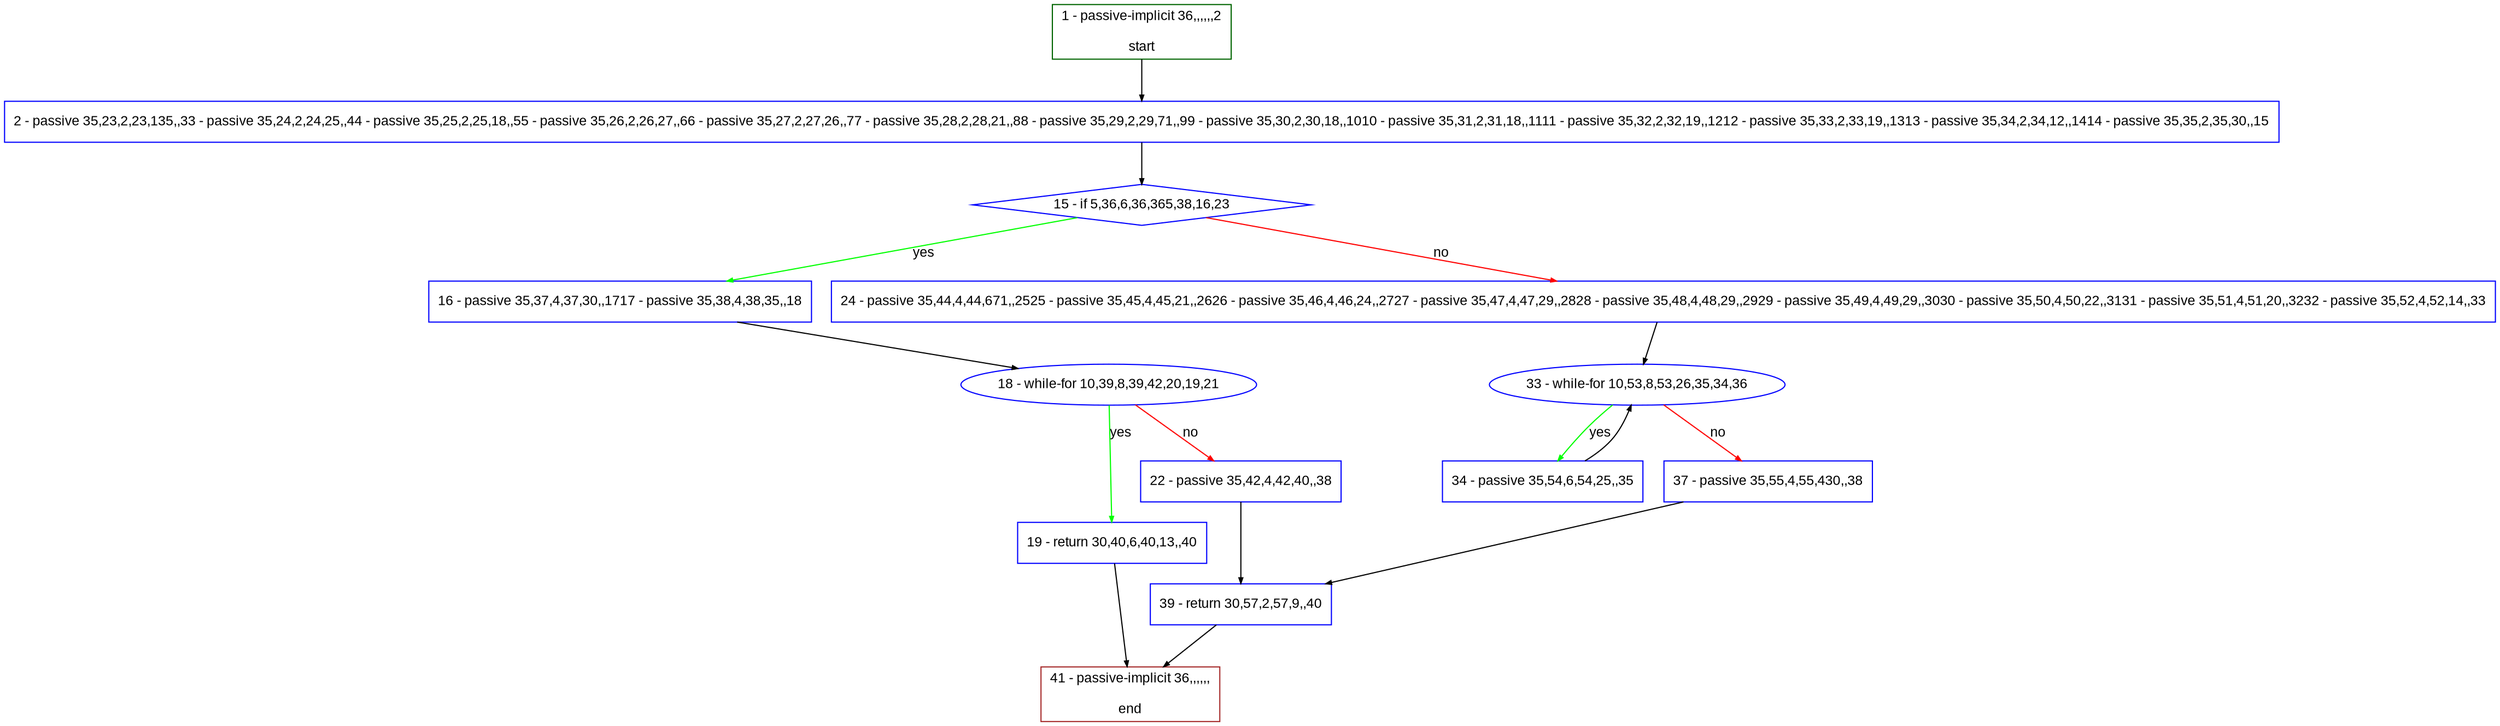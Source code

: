 digraph "" {
  graph [pack="true", label="", fontsize="12", packmode="clust", fontname="Arial", fillcolor="#FFFFCC", bgcolor="white", style="rounded,filled", compound="true"];
  node [node_initialized="no", label="", color="grey", fontsize="12", fillcolor="white", fontname="Arial", style="filled", shape="rectangle", compound="true", fixedsize="false"];
  edge [fontcolor="black", arrowhead="normal", arrowtail="none", arrowsize="0.5", ltail="", label="", color="black", fontsize="12", lhead="", fontname="Arial", dir="forward", compound="true"];
  __N1 [label="2 - passive 35,23,2,23,135,,33 - passive 35,24,2,24,25,,44 - passive 35,25,2,25,18,,55 - passive 35,26,2,26,27,,66 - passive 35,27,2,27,26,,77 - passive 35,28,2,28,21,,88 - passive 35,29,2,29,71,,99 - passive 35,30,2,30,18,,1010 - passive 35,31,2,31,18,,1111 - passive 35,32,2,32,19,,1212 - passive 35,33,2,33,19,,1313 - passive 35,34,2,34,12,,1414 - passive 35,35,2,35,30,,15", color="#0000ff", fillcolor="#ffffff", style="filled", shape="box"];
  __N2 [label="1 - passive-implicit 36,,,,,,2\n\nstart", color="#006400", fillcolor="#ffffff", style="filled", shape="box"];
  __N3 [label="15 - if 5,36,6,36,365,38,16,23", color="#0000ff", fillcolor="#ffffff", style="filled", shape="diamond"];
  __N4 [label="16 - passive 35,37,4,37,30,,1717 - passive 35,38,4,38,35,,18", color="#0000ff", fillcolor="#ffffff", style="filled", shape="box"];
  __N5 [label="24 - passive 35,44,4,44,671,,2525 - passive 35,45,4,45,21,,2626 - passive 35,46,4,46,24,,2727 - passive 35,47,4,47,29,,2828 - passive 35,48,4,48,29,,2929 - passive 35,49,4,49,29,,3030 - passive 35,50,4,50,22,,3131 - passive 35,51,4,51,20,,3232 - passive 35,52,4,52,14,,33", color="#0000ff", fillcolor="#ffffff", style="filled", shape="box"];
  __N6 [label="18 - while-for 10,39,8,39,42,20,19,21", color="#0000ff", fillcolor="#ffffff", style="filled", shape="oval"];
  __N7 [label="19 - return 30,40,6,40,13,,40", color="#0000ff", fillcolor="#ffffff", style="filled", shape="box"];
  __N8 [label="22 - passive 35,42,4,42,40,,38", color="#0000ff", fillcolor="#ffffff", style="filled", shape="box"];
  __N9 [label="41 - passive-implicit 36,,,,,,\n\nend", color="#a52a2a", fillcolor="#ffffff", style="filled", shape="box"];
  __N10 [label="39 - return 30,57,2,57,9,,40", color="#0000ff", fillcolor="#ffffff", style="filled", shape="box"];
  __N11 [label="33 - while-for 10,53,8,53,26,35,34,36", color="#0000ff", fillcolor="#ffffff", style="filled", shape="oval"];
  __N12 [label="34 - passive 35,54,6,54,25,,35", color="#0000ff", fillcolor="#ffffff", style="filled", shape="box"];
  __N13 [label="37 - passive 35,55,4,55,430,,38", color="#0000ff", fillcolor="#ffffff", style="filled", shape="box"];
  __N2 -> __N1 [arrowhead="normal", arrowtail="none", color="#000000", label="", dir="forward"];
  __N1 -> __N3 [arrowhead="normal", arrowtail="none", color="#000000", label="", dir="forward"];
  __N3 -> __N4 [arrowhead="normal", arrowtail="none", color="#00ff00", label="yes", dir="forward"];
  __N3 -> __N5 [arrowhead="normal", arrowtail="none", color="#ff0000", label="no", dir="forward"];
  __N4 -> __N6 [arrowhead="normal", arrowtail="none", color="#000000", label="", dir="forward"];
  __N6 -> __N7 [arrowhead="normal", arrowtail="none", color="#00ff00", label="yes", dir="forward"];
  __N6 -> __N8 [arrowhead="normal", arrowtail="none", color="#ff0000", label="no", dir="forward"];
  __N7 -> __N9 [arrowhead="normal", arrowtail="none", color="#000000", label="", dir="forward"];
  __N8 -> __N10 [arrowhead="normal", arrowtail="none", color="#000000", label="", dir="forward"];
  __N5 -> __N11 [arrowhead="normal", arrowtail="none", color="#000000", label="", dir="forward"];
  __N11 -> __N12 [arrowhead="normal", arrowtail="none", color="#00ff00", label="yes", dir="forward"];
  __N12 -> __N11 [arrowhead="normal", arrowtail="none", color="#000000", label="", dir="forward"];
  __N11 -> __N13 [arrowhead="normal", arrowtail="none", color="#ff0000", label="no", dir="forward"];
  __N13 -> __N10 [arrowhead="normal", arrowtail="none", color="#000000", label="", dir="forward"];
  __N10 -> __N9 [arrowhead="normal", arrowtail="none", color="#000000", label="", dir="forward"];
}

